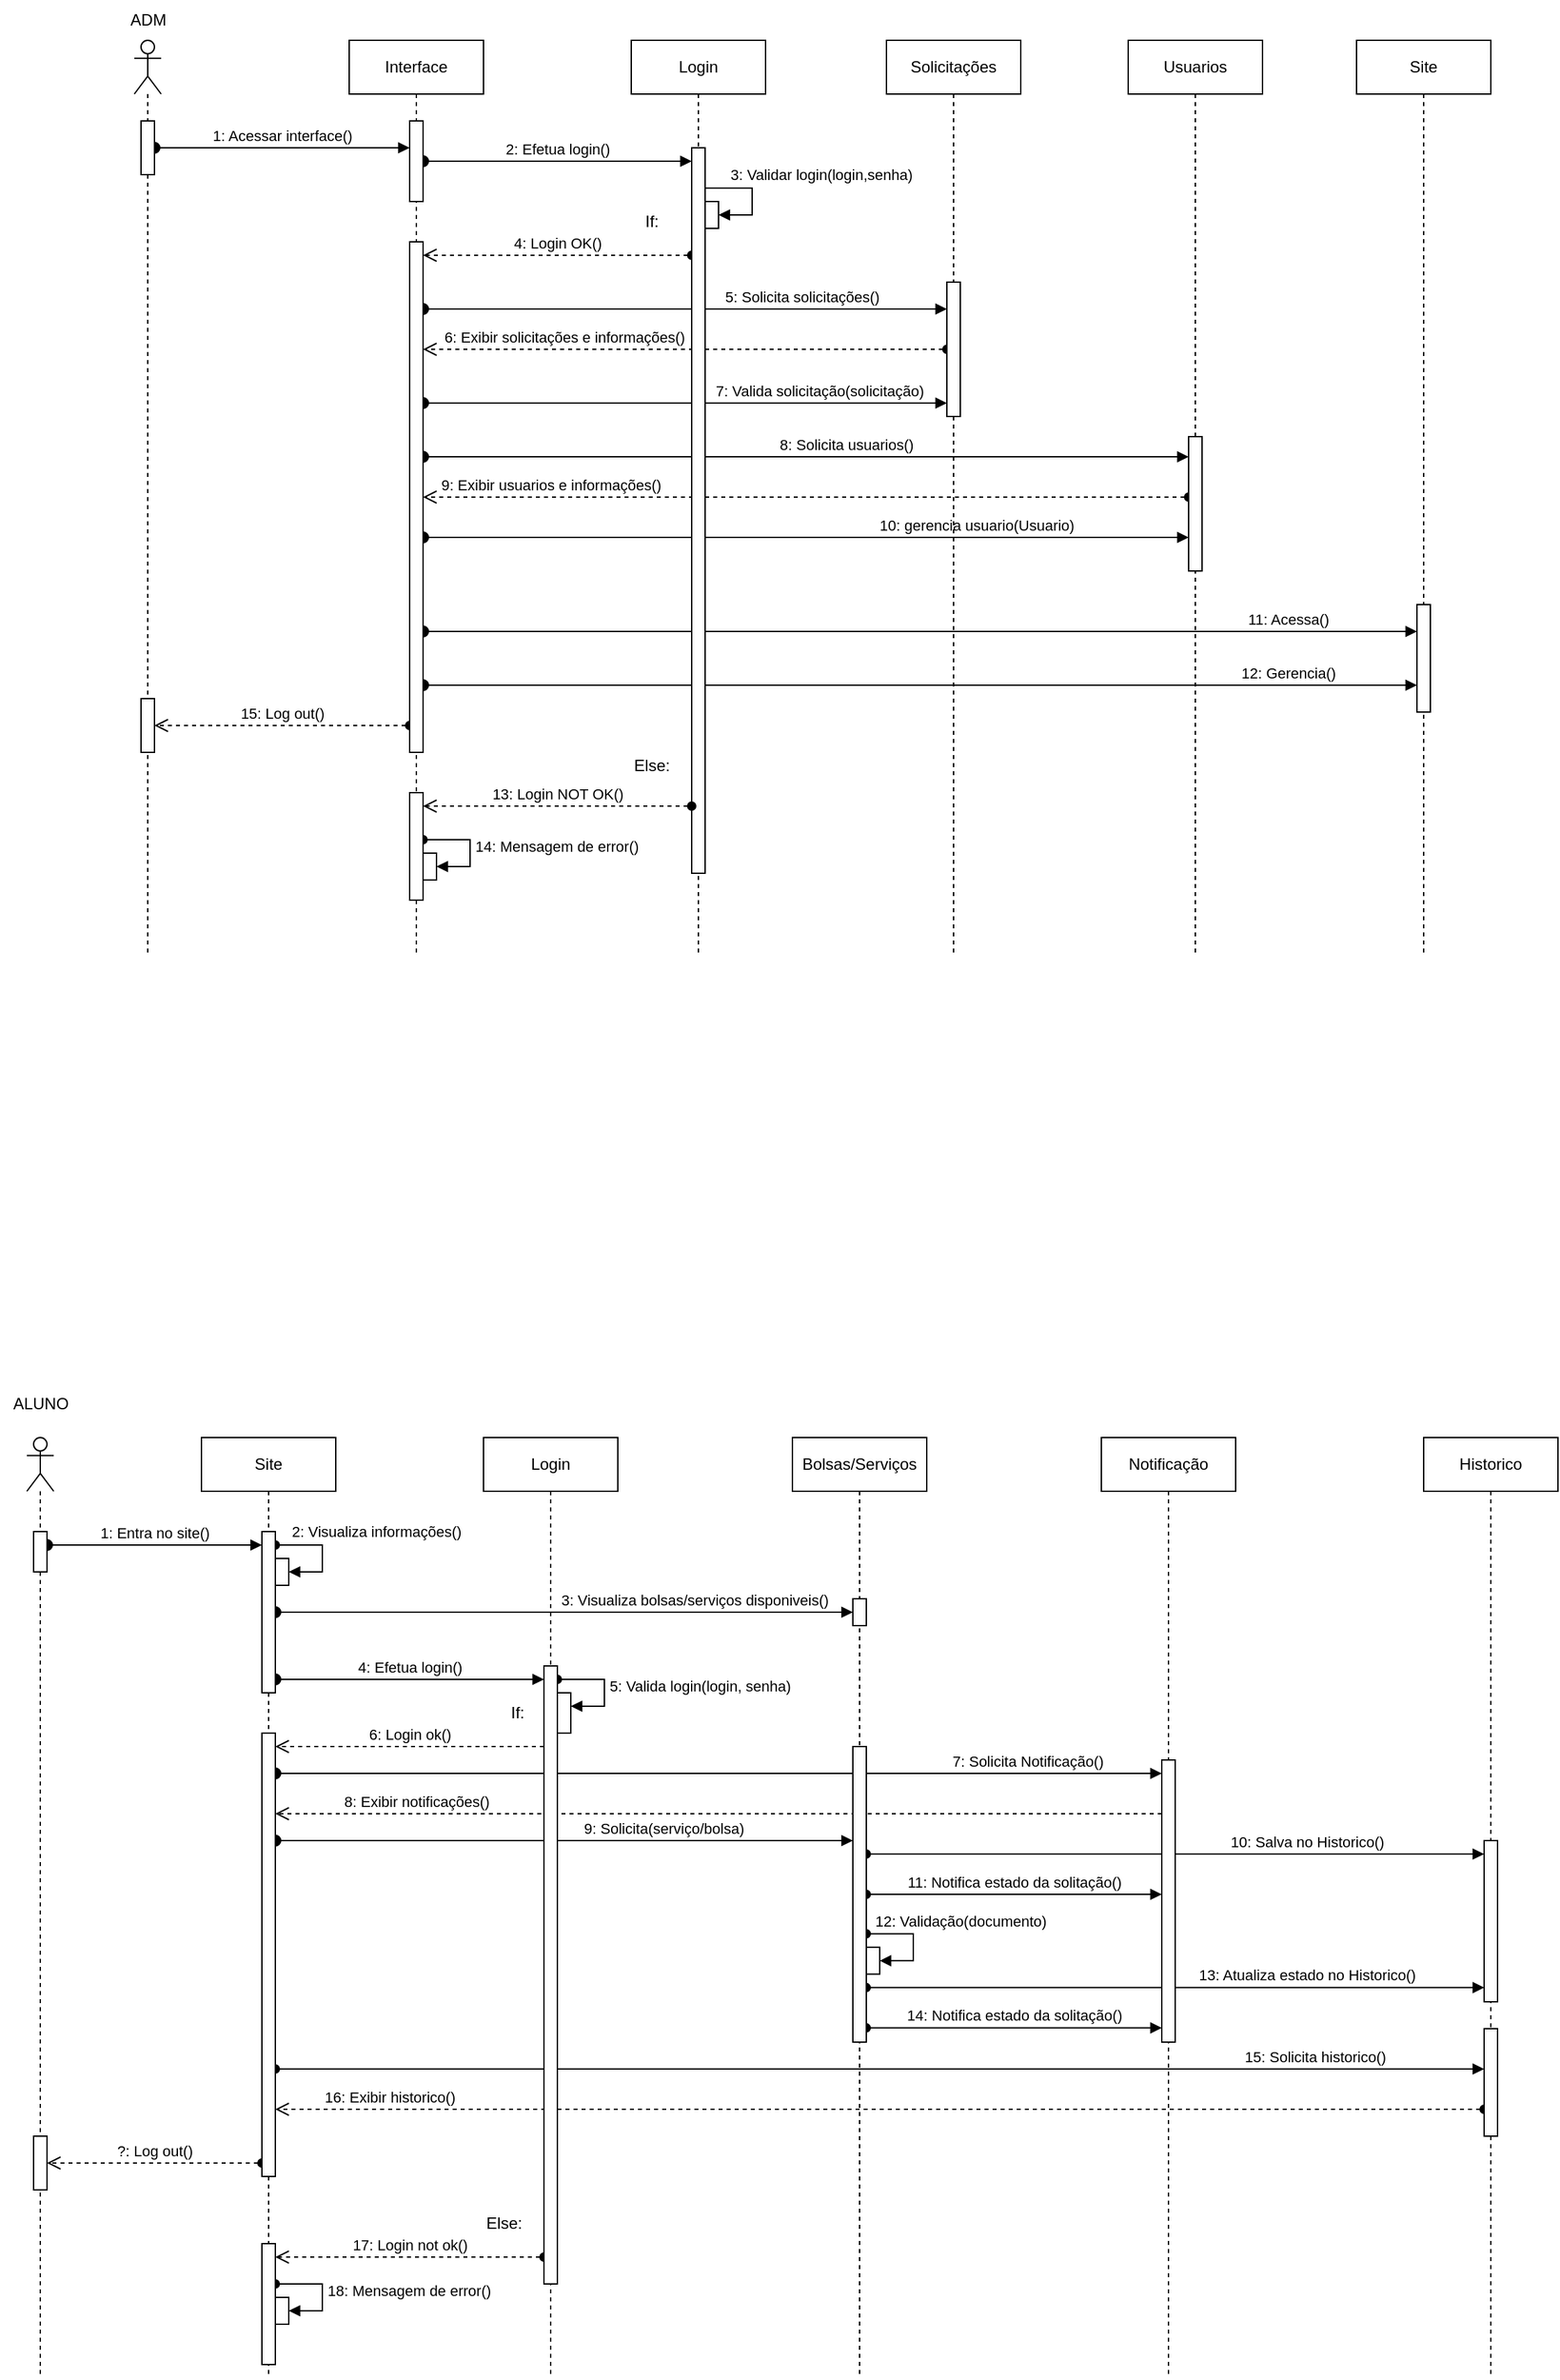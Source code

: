 <mxfile>
    <diagram id="TPEipW62832BqVaje219" name="Page-1">
        <mxGraphModel dx="760" dy="1592" grid="1" gridSize="10" guides="1" tooltips="1" connect="1" arrows="1" fold="1" page="1" pageScale="1" pageWidth="850" pageHeight="1100" math="0" shadow="0">
            <root>
                <mxCell id="0"/>
                <mxCell id="1" parent="0"/>
                <mxCell id="80" value="14: Notifica estado da solitação()" style="html=1;verticalAlign=bottom;endArrow=block;startArrow=oval;startFill=1;" parent="1" source="55" target="63" edge="1">
                    <mxGeometry width="80" relative="1" as="geometry">
                        <mxPoint x="735" y="599.43" as="sourcePoint"/>
                        <mxPoint x="965" y="599.43" as="targetPoint"/>
                        <Array as="points">
                            <mxPoint x="810" y="599.43"/>
                        </Array>
                    </mxGeometry>
                </mxCell>
                <mxCell id="83" value="13: Atualiza estado no Historico()" style="html=1;verticalAlign=bottom;endArrow=block;startArrow=oval;startFill=1;" parent="1" source="55" target="82" edge="1">
                    <mxGeometry x="0.425" width="80" relative="1" as="geometry">
                        <mxPoint x="735" y="569.43" as="sourcePoint"/>
                        <mxPoint x="1205" y="569.43" as="targetPoint"/>
                        <Array as="points">
                            <mxPoint x="920" y="569.43"/>
                        </Array>
                        <mxPoint as="offset"/>
                    </mxGeometry>
                </mxCell>
                <mxCell id="99" value="?: Log out()" style="html=1;verticalAlign=bottom;endArrow=open;dashed=1;endSize=8;startArrow=oval;startFill=1;" parent="1" source="52" target="100" edge="1">
                    <mxGeometry relative="1" as="geometry">
                        <mxPoint x="250" y="680" as="sourcePoint"/>
                        <mxPoint x="170" y="680" as="targetPoint"/>
                        <Array as="points">
                            <mxPoint x="200" y="700"/>
                        </Array>
                    </mxGeometry>
                </mxCell>
                <mxCell id="47" value="17: Login not ok()" style="html=1;verticalAlign=bottom;endArrow=open;dashed=1;endSize=8;startArrow=oval;startFill=1;" parent="1" target="59" edge="1">
                    <mxGeometry relative="1" as="geometry">
                        <mxPoint x="505" y="770" as="sourcePoint"/>
                        <mxPoint x="360" y="800" as="targetPoint"/>
                        <Array as="points">
                            <mxPoint x="330" y="770"/>
                        </Array>
                    </mxGeometry>
                </mxCell>
                <mxCell id="97" value="16: Exibir historico()" style="html=1;verticalAlign=bottom;endArrow=open;dashed=1;endSize=8;startArrow=oval;startFill=1;" parent="1" source="92" target="52" edge="1">
                    <mxGeometry x="0.811" relative="1" as="geometry">
                        <mxPoint x="900" y="660" as="sourcePoint"/>
                        <mxPoint x="820" y="660" as="targetPoint"/>
                        <Array as="points">
                            <mxPoint x="600" y="660"/>
                        </Array>
                        <mxPoint as="offset"/>
                    </mxGeometry>
                </mxCell>
                <mxCell id="138" value="12: Gerencia()" style="html=1;verticalAlign=bottom;startArrow=oval;startFill=1;endArrow=block;startSize=8;" edge="1" parent="1" source="124" target="137">
                    <mxGeometry x="0.739" width="60" relative="1" as="geometry">
                        <mxPoint x="490" y="-410" as="sourcePoint"/>
                        <mxPoint x="1590" y="-410" as="targetPoint"/>
                        <Array as="points">
                            <mxPoint x="920" y="-400"/>
                        </Array>
                        <mxPoint as="offset"/>
                    </mxGeometry>
                </mxCell>
                <mxCell id="136" value="11: Acessa()" style="html=1;verticalAlign=bottom;startArrow=oval;startFill=1;endArrow=block;startSize=8;" edge="1" parent="1" source="124" target="137">
                    <mxGeometry x="0.739" width="60" relative="1" as="geometry">
                        <mxPoint x="570" y="-430" as="sourcePoint"/>
                        <mxPoint x="630" y="-430" as="targetPoint"/>
                        <Array as="points">
                            <mxPoint x="630" y="-440"/>
                        </Array>
                        <mxPoint as="offset"/>
                    </mxGeometry>
                </mxCell>
                <mxCell id="148" value="15: Log out()" style="html=1;verticalAlign=bottom;endArrow=open;dashed=1;endSize=8;startArrow=oval;startFill=1;" edge="1" parent="1" source="124" target="149">
                    <mxGeometry relative="1" as="geometry">
                        <mxPoint x="370" y="-350" as="sourcePoint"/>
                        <mxPoint x="290" y="-350" as="targetPoint"/>
                        <Array as="points">
                            <mxPoint x="260" y="-370"/>
                        </Array>
                    </mxGeometry>
                </mxCell>
                <mxCell id="113" value="2: Efetua login()" style="html=1;verticalAlign=bottom;startArrow=oval;endArrow=block;startSize=8;" parent="1" source="111" target="112" edge="1">
                    <mxGeometry relative="1" as="geometry">
                        <mxPoint x="640" y="-790" as="sourcePoint"/>
                        <mxPoint x="675" y="-790" as="targetPoint"/>
                    </mxGeometry>
                </mxCell>
                <mxCell id="118" value="1: Acessar interface()" style="html=1;verticalAlign=bottom;startArrow=oval;startFill=1;endArrow=block;startSize=8;" parent="1" source="117" target="111" edge="1">
                    <mxGeometry width="60" relative="1" as="geometry">
                        <mxPoint x="240" y="-800" as="sourcePoint"/>
                        <mxPoint x="300" y="-800" as="targetPoint"/>
                    </mxGeometry>
                </mxCell>
                <mxCell id="134" value="8: Solicita usuarios()" style="html=1;verticalAlign=bottom;startArrow=oval;startFill=1;endArrow=block;startSize=8;" edge="1" parent="1" target="135" source="124">
                    <mxGeometry x="0.105" width="60" relative="1" as="geometry">
                        <mxPoint x="485" y="-565" as="sourcePoint"/>
                        <mxPoint x="930" y="-565" as="targetPoint"/>
                        <Array as="points">
                            <mxPoint x="770" y="-570"/>
                        </Array>
                        <mxPoint as="offset"/>
                    </mxGeometry>
                </mxCell>
                <mxCell id="133" value="9: Exibir usuarios e informações()" style="html=1;verticalAlign=bottom;endArrow=open;dashed=1;endSize=8;startArrow=oval;startFill=1;" edge="1" parent="1" source="135" target="124">
                    <mxGeometry x="0.667" relative="1" as="geometry">
                        <mxPoint x="1230" y="-535" as="sourcePoint"/>
                        <mxPoint x="485" y="-535" as="targetPoint"/>
                        <Array as="points">
                            <mxPoint x="770" y="-540"/>
                        </Array>
                        <mxPoint as="offset"/>
                    </mxGeometry>
                </mxCell>
                <mxCell id="132" value="10: gerencia usuario(Usuario)" style="html=1;verticalAlign=bottom;startArrow=oval;startFill=1;endArrow=block;startSize=8;" edge="1" parent="1" target="135" source="124">
                    <mxGeometry x="0.446" width="60" relative="1" as="geometry">
                        <mxPoint x="485" y="-505" as="sourcePoint"/>
                        <mxPoint x="1315" y="-555" as="targetPoint"/>
                        <Array as="points">
                            <mxPoint x="770" y="-510"/>
                        </Array>
                        <mxPoint as="offset"/>
                    </mxGeometry>
                </mxCell>
                <mxCell id="130" value="7: Valida solicitação(solicitação)" style="html=1;verticalAlign=bottom;startArrow=oval;startFill=1;endArrow=block;startSize=8;" edge="1" parent="1" source="124" target="128">
                    <mxGeometry x="0.513" width="60" relative="1" as="geometry">
                        <mxPoint x="495" y="-670" as="sourcePoint"/>
                        <mxPoint x="1055" y="-670" as="targetPoint"/>
                        <Array as="points">
                            <mxPoint x="760" y="-610"/>
                        </Array>
                        <mxPoint as="offset"/>
                    </mxGeometry>
                </mxCell>
                <mxCell id="129" value="6: Exibir solicitações e informações()" style="html=1;verticalAlign=bottom;endArrow=open;dashed=1;endSize=8;startArrow=oval;startFill=1;" edge="1" parent="1" source="128" target="124">
                    <mxGeometry x="0.462" relative="1" as="geometry">
                        <mxPoint x="970" y="-650" as="sourcePoint"/>
                        <mxPoint x="890" y="-650" as="targetPoint"/>
                        <Array as="points">
                            <mxPoint x="580" y="-650"/>
                        </Array>
                        <mxPoint as="offset"/>
                    </mxGeometry>
                </mxCell>
                <mxCell id="127" value="5: Solicita solicitações()" style="html=1;verticalAlign=bottom;startArrow=oval;startFill=1;endArrow=block;startSize=8;" edge="1" parent="1" source="124" target="128">
                    <mxGeometry x="0.446" width="60" relative="1" as="geometry">
                        <mxPoint x="610" y="-680" as="sourcePoint"/>
                        <mxPoint x="670" y="-680" as="targetPoint"/>
                        <Array as="points">
                            <mxPoint x="730" y="-680"/>
                        </Array>
                        <mxPoint as="offset"/>
                    </mxGeometry>
                </mxCell>
                <mxCell id="119" value="4: Login OK()" style="html=1;verticalAlign=bottom;endArrow=open;dashed=1;endSize=8;startArrow=oval;startFill=1;" parent="1" source="112" target="124" edge="1">
                    <mxGeometry relative="1" as="geometry">
                        <mxPoint x="630" y="-710" as="sourcePoint"/>
                        <mxPoint x="550" y="-710" as="targetPoint"/>
                        <Array as="points">
                            <mxPoint x="490" y="-720"/>
                        </Array>
                    </mxGeometry>
                </mxCell>
                <mxCell id="93" value="15: Solicita historico()" style="html=1;verticalAlign=bottom;endArrow=block;startArrow=oval;startFill=1;" parent="1" source="52" target="92" edge="1">
                    <mxGeometry x="0.72" width="80" relative="1" as="geometry">
                        <mxPoint x="560" y="610" as="sourcePoint"/>
                        <mxPoint x="640" y="610" as="targetPoint"/>
                        <Array as="points">
                            <mxPoint x="700" y="630"/>
                        </Array>
                        <mxPoint as="offset"/>
                    </mxGeometry>
                </mxCell>
                <mxCell id="96" value="11: Notifica estado da solitação()" style="html=1;verticalAlign=bottom;endArrow=block;startArrow=oval;startFill=1;" parent="1" source="55" target="63" edge="1">
                    <mxGeometry width="80" relative="1" as="geometry">
                        <mxPoint x="750" y="500.0" as="sourcePoint"/>
                        <mxPoint x="980" y="500.0" as="targetPoint"/>
                        <Array as="points">
                            <mxPoint x="825" y="500.0"/>
                        </Array>
                    </mxGeometry>
                </mxCell>
                <mxCell id="81" value="10: Salva no Historico()" style="html=1;verticalAlign=bottom;endArrow=block;startArrow=oval;startFill=1;" parent="1" source="55" target="82" edge="1">
                    <mxGeometry x="0.425" width="80" relative="1" as="geometry">
                        <mxPoint x="735" y="499.43" as="sourcePoint"/>
                        <mxPoint x="1205" y="499.43" as="targetPoint"/>
                        <Array as="points">
                            <mxPoint x="950" y="470"/>
                        </Array>
                        <mxPoint as="offset"/>
                    </mxGeometry>
                </mxCell>
                <mxCell id="94" value="8: Exibir notificações()" style="html=1;verticalAlign=bottom;endArrow=open;dashed=1;endSize=8;" parent="1" source="63" target="52" edge="1">
                    <mxGeometry x="0.682" relative="1" as="geometry">
                        <mxPoint x="670" y="440" as="sourcePoint"/>
                        <mxPoint x="590" y="440" as="targetPoint"/>
                        <Array as="points">
                            <mxPoint x="440" y="440"/>
                        </Array>
                        <mxPoint as="offset"/>
                    </mxGeometry>
                </mxCell>
                <mxCell id="78" value="3: Visualiza bolsas/serviços disponiveis()" style="html=1;verticalAlign=bottom;startArrow=oval;endArrow=block;startSize=8;" parent="1" source="20" target="77" edge="1">
                    <mxGeometry x="0.452" relative="1" as="geometry">
                        <mxPoint x="665" y="280" as="sourcePoint"/>
                        <mxPoint as="offset"/>
                    </mxGeometry>
                </mxCell>
                <mxCell id="28" value="4: Efetua login()" style="html=1;verticalAlign=bottom;startArrow=oval;endArrow=block;startSize=8;" parent="1" source="20" target="27" edge="1">
                    <mxGeometry relative="1" as="geometry">
                        <mxPoint x="305" y="340" as="sourcePoint"/>
                        <Array as="points">
                            <mxPoint x="420" y="340"/>
                        </Array>
                    </mxGeometry>
                </mxCell>
                <mxCell id="21" value="1: Entra no site()" style="html=1;verticalAlign=bottom;startArrow=oval;endArrow=block;startSize=8;" parent="1" source="18" target="20" edge="1">
                    <mxGeometry relative="1" as="geometry">
                        <mxPoint x="130" y="240" as="sourcePoint"/>
                        <Array as="points">
                            <mxPoint x="170" y="240"/>
                        </Array>
                        <mxPoint as="offset"/>
                    </mxGeometry>
                </mxCell>
                <mxCell id="67" value="7: Solicita Notificação()" style="html=1;verticalAlign=bottom;startArrow=oval;startFill=1;endArrow=block;startSize=8;" parent="1" source="52" target="63" edge="1">
                    <mxGeometry x="0.697" width="60" relative="1" as="geometry">
                        <mxPoint x="300" y="420" as="sourcePoint"/>
                        <mxPoint x="965" y="410" as="targetPoint"/>
                        <Array as="points">
                            <mxPoint x="730" y="410"/>
                        </Array>
                        <mxPoint as="offset"/>
                    </mxGeometry>
                </mxCell>
                <mxCell id="53" value="9: Solicita(serviço/bolsa)" style="html=1;verticalAlign=bottom;startArrow=oval;startFill=1;endArrow=block;startSize=8;" parent="1" source="52" target="55" edge="1">
                    <mxGeometry x="0.345" width="60" relative="1" as="geometry">
                        <mxPoint x="520" y="460" as="sourcePoint"/>
                        <mxPoint x="605" y="450.0" as="targetPoint"/>
                        <Array as="points">
                            <mxPoint x="460" y="460"/>
                        </Array>
                        <mxPoint as="offset"/>
                    </mxGeometry>
                </mxCell>
                <mxCell id="16" value="Site" style="shape=umlLifeline;perimeter=lifelinePerimeter;whiteSpace=wrap;html=1;container=1;collapsible=0;recursiveResize=0;outlineConnect=0;" parent="1" vertex="1">
                    <mxGeometry x="250" y="160" width="100" height="700" as="geometry"/>
                </mxCell>
                <mxCell id="72" value="18: Mensagem de error()" style="edgeStyle=orthogonalEdgeStyle;html=1;align=left;spacingLeft=2;endArrow=block;rounded=0;startArrow=oval;startFill=1;" parent="16" source="59" target="71" edge="1">
                    <mxGeometry relative="1" as="geometry">
                        <mxPoint x="60" y="630" as="sourcePoint"/>
                        <Array as="points">
                            <mxPoint x="90" y="630"/>
                            <mxPoint x="90" y="650"/>
                        </Array>
                    </mxGeometry>
                </mxCell>
                <mxCell id="75" value="" style="edgeStyle=orthogonalEdgeStyle;html=1;align=left;spacingLeft=2;endArrow=block;rounded=0;startArrow=oval;startFill=1;" parent="16" source="20" target="74" edge="1">
                    <mxGeometry relative="1" as="geometry">
                        <mxPoint x="60" y="60" as="sourcePoint"/>
                        <Array as="points">
                            <mxPoint x="90" y="80"/>
                            <mxPoint x="90" y="100"/>
                        </Array>
                    </mxGeometry>
                </mxCell>
                <mxCell id="76" value="2: Visualiza informações()" style="edgeLabel;html=1;align=center;verticalAlign=middle;resizable=0;points=[];" parent="75" vertex="1" connectable="0">
                    <mxGeometry x="-0.075" y="-1" relative="1" as="geometry">
                        <mxPoint x="41" y="-12" as="offset"/>
                    </mxGeometry>
                </mxCell>
                <mxCell id="20" value="" style="html=1;points=[];perimeter=orthogonalPerimeter;" parent="16" vertex="1">
                    <mxGeometry x="45" y="70" width="10" height="120" as="geometry"/>
                </mxCell>
                <mxCell id="52" value="" style="html=1;points=[];perimeter=orthogonalPerimeter;" parent="16" vertex="1">
                    <mxGeometry x="45" y="220" width="10" height="330" as="geometry"/>
                </mxCell>
                <mxCell id="59" value="" style="html=1;points=[];perimeter=orthogonalPerimeter;" parent="16" vertex="1">
                    <mxGeometry x="45" y="600" width="10" height="90" as="geometry"/>
                </mxCell>
                <mxCell id="71" value="" style="html=1;points=[];perimeter=orthogonalPerimeter;" parent="16" vertex="1">
                    <mxGeometry x="55" y="640" width="10" height="20" as="geometry"/>
                </mxCell>
                <mxCell id="74" value="" style="html=1;points=[];perimeter=orthogonalPerimeter;" parent="16" vertex="1">
                    <mxGeometry x="55" y="90" width="10" height="20" as="geometry"/>
                </mxCell>
                <mxCell id="17" value="" style="shape=umlLifeline;participant=umlActor;perimeter=lifelinePerimeter;whiteSpace=wrap;html=1;container=1;collapsible=0;recursiveResize=0;verticalAlign=top;spacingTop=36;outlineConnect=0;" parent="1" vertex="1">
                    <mxGeometry x="120" y="160" width="20" height="700" as="geometry"/>
                </mxCell>
                <mxCell id="18" value="" style="html=1;points=[];perimeter=orthogonalPerimeter;" parent="17" vertex="1">
                    <mxGeometry x="5" y="70" width="10" height="30" as="geometry"/>
                </mxCell>
                <mxCell id="100" value="" style="html=1;points=[];perimeter=orthogonalPerimeter;" parent="17" vertex="1">
                    <mxGeometry x="5" y="520" width="10" height="40" as="geometry"/>
                </mxCell>
                <mxCell id="22" value="ALUNO" style="text;html=1;align=center;verticalAlign=middle;resizable=1;points=[];autosize=1;strokeColor=none;fillColor=none;container=0;movable=1;rotatable=1;deletable=1;editable=1;connectable=1;" parent="1" vertex="1">
                    <mxGeometry x="100" y="120" width="60" height="30" as="geometry"/>
                </mxCell>
                <mxCell id="25" value="Login" style="shape=umlLifeline;perimeter=lifelinePerimeter;whiteSpace=wrap;html=1;container=1;collapsible=0;recursiveResize=0;outlineConnect=0;" parent="1" vertex="1">
                    <mxGeometry x="460" y="160" width="100" height="700" as="geometry"/>
                </mxCell>
                <mxCell id="36" value="5: Valida login(login, senha)" style="edgeStyle=orthogonalEdgeStyle;html=1;align=left;spacingLeft=2;endArrow=block;rounded=0;startArrow=oval;startFill=1;" parent="25" source="27" target="35" edge="1">
                    <mxGeometry relative="1" as="geometry">
                        <mxPoint x="60" y="130" as="sourcePoint"/>
                        <Array as="points">
                            <mxPoint x="90" y="180"/>
                            <mxPoint x="90" y="200"/>
                        </Array>
                        <mxPoint x="110" y="190" as="targetPoint"/>
                    </mxGeometry>
                </mxCell>
                <mxCell id="27" value="" style="html=1;points=[];perimeter=orthogonalPerimeter;" parent="25" vertex="1">
                    <mxGeometry x="45" y="170" width="10" height="460" as="geometry"/>
                </mxCell>
                <mxCell id="35" value="" style="html=1;points=[];perimeter=orthogonalPerimeter;" parent="25" vertex="1">
                    <mxGeometry x="55" y="190" width="10" height="30" as="geometry"/>
                </mxCell>
                <mxCell id="45" value="If:" style="text;html=1;align=center;verticalAlign=middle;resizable=0;points=[];autosize=1;strokeColor=none;fillColor=none;" parent="25" vertex="1">
                    <mxGeometry x="10" y="190" width="30" height="30" as="geometry"/>
                </mxCell>
                <mxCell id="46" value="Else:" style="text;html=1;align=center;verticalAlign=middle;resizable=0;points=[];autosize=1;strokeColor=none;fillColor=none;" parent="25" vertex="1">
                    <mxGeometry x="-10" y="570" width="50" height="30" as="geometry"/>
                </mxCell>
                <mxCell id="39" value="6: Login ok()" style="html=1;verticalAlign=bottom;endArrow=open;dashed=1;endSize=8;" parent="1" source="27" target="52" edge="1">
                    <mxGeometry relative="1" as="geometry">
                        <mxPoint x="445" y="390.0" as="sourcePoint"/>
                        <mxPoint x="360" y="410" as="targetPoint"/>
                        <Array as="points">
                            <mxPoint x="450" y="390"/>
                        </Array>
                    </mxGeometry>
                </mxCell>
                <mxCell id="42" value="Notificação" style="shape=umlLifeline;perimeter=lifelinePerimeter;whiteSpace=wrap;html=1;container=1;collapsible=0;recursiveResize=0;outlineConnect=0;" parent="1" vertex="1">
                    <mxGeometry x="920" y="160" width="100" height="700" as="geometry"/>
                </mxCell>
                <mxCell id="63" value="" style="html=1;points=[];perimeter=orthogonalPerimeter;" parent="42" vertex="1">
                    <mxGeometry x="45" y="240" width="10" height="210" as="geometry"/>
                </mxCell>
                <mxCell id="51" value="Bolsas/Serviços" style="shape=umlLifeline;perimeter=lifelinePerimeter;whiteSpace=wrap;html=1;container=1;collapsible=0;recursiveResize=0;outlineConnect=0;" parent="1" vertex="1">
                    <mxGeometry x="690" y="160" width="100" height="700" as="geometry"/>
                </mxCell>
                <mxCell id="57" value="" style="edgeStyle=orthogonalEdgeStyle;html=1;align=left;spacingLeft=2;endArrow=block;rounded=0;startArrow=oval;startFill=1;" parent="51" target="56" edge="1">
                    <mxGeometry relative="1" as="geometry">
                        <mxPoint x="55" y="369.39" as="sourcePoint"/>
                        <Array as="points">
                            <mxPoint x="90" y="369.39"/>
                            <mxPoint x="90" y="389.39"/>
                        </Array>
                    </mxGeometry>
                </mxCell>
                <mxCell id="58" value="12: Validação(documento)" style="edgeLabel;html=1;align=center;verticalAlign=middle;resizable=0;points=[];" parent="57" vertex="1" connectable="0">
                    <mxGeometry x="-0.007" relative="1" as="geometry">
                        <mxPoint x="35" y="-14" as="offset"/>
                    </mxGeometry>
                </mxCell>
                <mxCell id="55" value="" style="html=1;points=[];perimeter=orthogonalPerimeter;" parent="51" vertex="1">
                    <mxGeometry x="45" y="230" width="10" height="220" as="geometry"/>
                </mxCell>
                <mxCell id="77" value="" style="html=1;points=[];perimeter=orthogonalPerimeter;" parent="51" vertex="1">
                    <mxGeometry x="45" y="120" width="10" height="20" as="geometry"/>
                </mxCell>
                <mxCell id="56" value="" style="html=1;points=[];perimeter=orthogonalPerimeter;" parent="51" vertex="1">
                    <mxGeometry x="55" y="379.39" width="10" height="20" as="geometry"/>
                </mxCell>
                <mxCell id="79" value="Historico" style="shape=umlLifeline;perimeter=lifelinePerimeter;whiteSpace=wrap;html=1;container=1;collapsible=0;recursiveResize=0;outlineConnect=0;" parent="1" vertex="1">
                    <mxGeometry x="1160" y="160" width="100" height="700" as="geometry"/>
                </mxCell>
                <mxCell id="82" value="" style="html=1;points=[];perimeter=orthogonalPerimeter;" parent="79" vertex="1">
                    <mxGeometry x="45" y="300" width="10" height="120" as="geometry"/>
                </mxCell>
                <mxCell id="92" value="" style="html=1;points=[];perimeter=orthogonalPerimeter;" parent="79" vertex="1">
                    <mxGeometry x="45" y="440" width="10" height="80" as="geometry"/>
                </mxCell>
                <mxCell id="102" value="" style="shape=umlLifeline;participant=umlActor;perimeter=lifelinePerimeter;whiteSpace=wrap;html=1;container=1;collapsible=0;recursiveResize=0;verticalAlign=top;spacingTop=36;outlineConnect=0;" parent="1" vertex="1">
                    <mxGeometry x="200" y="-880" width="20" height="680" as="geometry"/>
                </mxCell>
                <mxCell id="117" value="" style="html=1;points=[];perimeter=orthogonalPerimeter;" parent="102" vertex="1">
                    <mxGeometry x="5" y="60" width="10" height="40" as="geometry"/>
                </mxCell>
                <mxCell id="149" value="" style="html=1;points=[];perimeter=orthogonalPerimeter;" vertex="1" parent="102">
                    <mxGeometry x="5" y="490" width="10" height="40" as="geometry"/>
                </mxCell>
                <mxCell id="104" value="ADM" style="text;html=1;align=center;verticalAlign=middle;resizable=0;points=[];autosize=1;strokeColor=none;fillColor=none;" parent="1" vertex="1">
                    <mxGeometry x="185" y="-910" width="50" height="30" as="geometry"/>
                </mxCell>
                <mxCell id="105" value="Login" style="shape=umlLifeline;perimeter=lifelinePerimeter;whiteSpace=wrap;html=1;container=1;collapsible=0;recursiveResize=0;outlineConnect=0;" parent="1" vertex="1">
                    <mxGeometry x="570" y="-880" width="100" height="680" as="geometry"/>
                </mxCell>
                <mxCell id="112" value="" style="html=1;points=[];perimeter=orthogonalPerimeter;" parent="105" vertex="1">
                    <mxGeometry x="45" y="80" width="10" height="540" as="geometry"/>
                </mxCell>
                <mxCell id="114" value="" style="html=1;points=[];perimeter=orthogonalPerimeter;" parent="105" vertex="1">
                    <mxGeometry x="55" y="120" width="10" height="20" as="geometry"/>
                </mxCell>
                <mxCell id="115" value="3: Validar login(login,senha)" style="edgeStyle=orthogonalEdgeStyle;html=1;align=left;spacingLeft=2;endArrow=block;rounded=0;" parent="105" source="112" target="114" edge="1">
                    <mxGeometry x="-0.625" y="10" relative="1" as="geometry">
                        <mxPoint x="60" y="110" as="sourcePoint"/>
                        <Array as="points">
                            <mxPoint x="90" y="110"/>
                            <mxPoint x="90" y="130"/>
                        </Array>
                        <mxPoint as="offset"/>
                    </mxGeometry>
                </mxCell>
                <mxCell id="125" value="If:" style="text;html=1;align=center;verticalAlign=middle;resizable=0;points=[];autosize=1;strokeColor=none;fillColor=none;" vertex="1" parent="105">
                    <mxGeometry y="120" width="30" height="30" as="geometry"/>
                </mxCell>
                <mxCell id="147" value="Else:" style="text;html=1;align=center;verticalAlign=middle;resizable=0;points=[];autosize=1;strokeColor=none;fillColor=none;" vertex="1" parent="105">
                    <mxGeometry x="-10" y="525" width="50" height="30" as="geometry"/>
                </mxCell>
                <mxCell id="116" value="Interface" style="shape=umlLifeline;perimeter=lifelinePerimeter;whiteSpace=wrap;html=1;container=1;collapsible=0;recursiveResize=0;outlineConnect=0;" parent="1" vertex="1">
                    <mxGeometry x="360" y="-880" width="100" height="680" as="geometry"/>
                </mxCell>
                <mxCell id="144" value="14: Mensagem de error()" style="edgeStyle=orthogonalEdgeStyle;html=1;align=left;spacingLeft=2;endArrow=block;rounded=0;startArrow=oval;startFill=1;" edge="1" parent="116" target="143" source="145">
                    <mxGeometry relative="1" as="geometry">
                        <mxPoint x="55" y="595" as="sourcePoint"/>
                        <Array as="points">
                            <mxPoint x="90" y="595"/>
                            <mxPoint x="90" y="615"/>
                        </Array>
                    </mxGeometry>
                </mxCell>
                <mxCell id="111" value="" style="html=1;points=[];perimeter=orthogonalPerimeter;" parent="116" vertex="1">
                    <mxGeometry x="45" y="60" width="10" height="60" as="geometry"/>
                </mxCell>
                <mxCell id="124" value="" style="html=1;points=[];perimeter=orthogonalPerimeter;" vertex="1" parent="116">
                    <mxGeometry x="45" y="150" width="10" height="380" as="geometry"/>
                </mxCell>
                <mxCell id="145" value="" style="html=1;points=[];perimeter=orthogonalPerimeter;" vertex="1" parent="116">
                    <mxGeometry x="45" y="560" width="10" height="80" as="geometry"/>
                </mxCell>
                <mxCell id="143" value="" style="html=1;points=[];perimeter=orthogonalPerimeter;" vertex="1" parent="116">
                    <mxGeometry x="55" y="605" width="10" height="20" as="geometry"/>
                </mxCell>
                <mxCell id="120" value="Solicitações" style="shape=umlLifeline;perimeter=lifelinePerimeter;whiteSpace=wrap;html=1;container=1;collapsible=0;recursiveResize=0;outlineConnect=0;" parent="1" vertex="1">
                    <mxGeometry x="760" y="-880" width="100" height="680" as="geometry"/>
                </mxCell>
                <mxCell id="128" value="" style="html=1;points=[];perimeter=orthogonalPerimeter;" vertex="1" parent="120">
                    <mxGeometry x="45" y="180" width="10" height="100" as="geometry"/>
                </mxCell>
                <mxCell id="121" value="Usuarios" style="shape=umlLifeline;perimeter=lifelinePerimeter;whiteSpace=wrap;html=1;container=1;collapsible=0;recursiveResize=0;outlineConnect=0;" parent="1" vertex="1">
                    <mxGeometry x="940" y="-880" width="100" height="680" as="geometry"/>
                </mxCell>
                <mxCell id="135" value="" style="html=1;points=[];perimeter=orthogonalPerimeter;" vertex="1" parent="121">
                    <mxGeometry x="45" y="295" width="10" height="100" as="geometry"/>
                </mxCell>
                <mxCell id="126" value="Site" style="shape=umlLifeline;perimeter=lifelinePerimeter;whiteSpace=wrap;html=1;container=1;collapsible=0;recursiveResize=0;outlineConnect=0;" vertex="1" parent="1">
                    <mxGeometry x="1110" y="-880" width="100" height="680" as="geometry"/>
                </mxCell>
                <mxCell id="137" value="" style="html=1;points=[];perimeter=orthogonalPerimeter;" vertex="1" parent="126">
                    <mxGeometry x="45" y="420" width="10" height="80" as="geometry"/>
                </mxCell>
                <mxCell id="139" value="13: Login NOT OK()" style="html=1;verticalAlign=bottom;endArrow=open;dashed=1;endSize=8;startArrow=oval;startFill=1;" edge="1" parent="1" source="112" target="145">
                    <mxGeometry relative="1" as="geometry">
                        <mxPoint x="680" y="-290" as="sourcePoint"/>
                        <mxPoint x="360" y="-290" as="targetPoint"/>
                        <Array as="points">
                            <mxPoint x="580" y="-310"/>
                        </Array>
                    </mxGeometry>
                </mxCell>
            </root>
        </mxGraphModel>
    </diagram>
</mxfile>